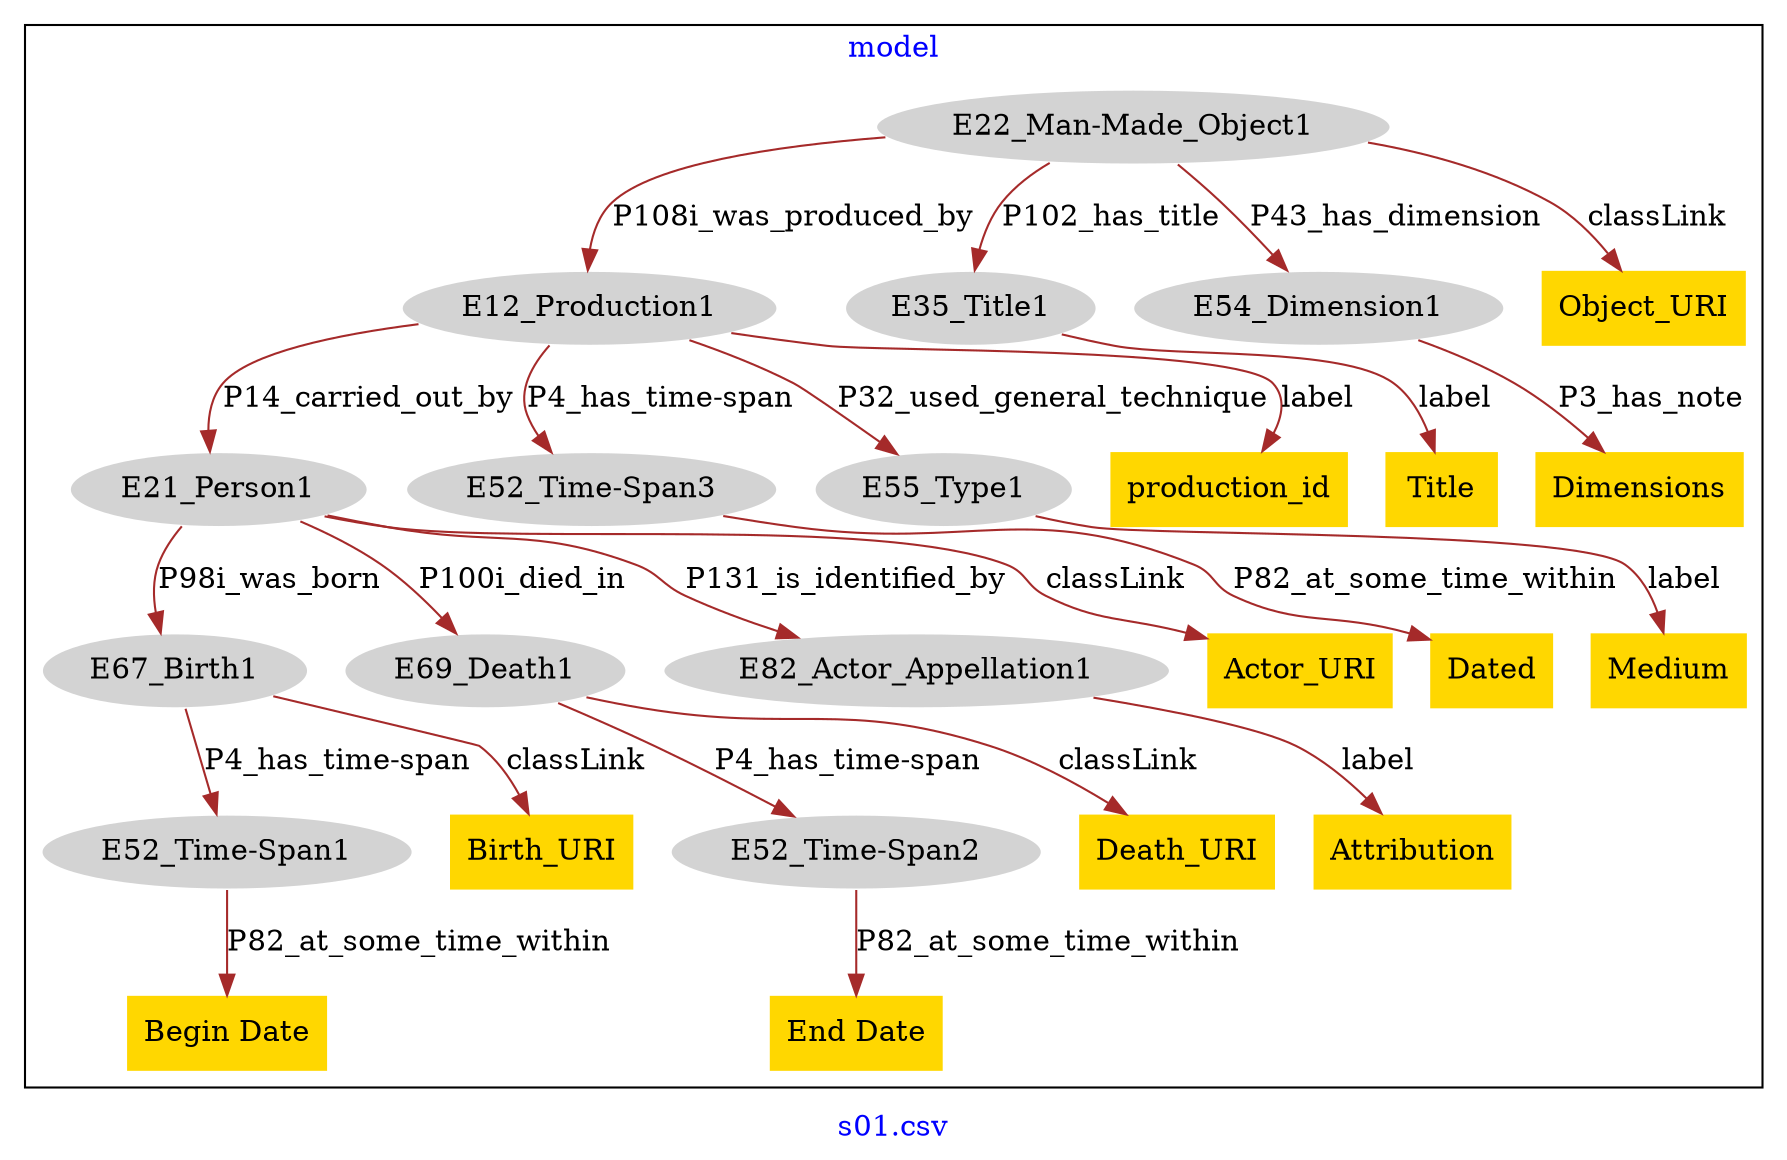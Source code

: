digraph n0 {
fontcolor="blue"
remincross="true"
label="s01.csv"
subgraph cluster {
label="model"
n2[style="filled",color="white",fillcolor="lightgray",label="E12_Production1"];
n3[style="filled",color="white",fillcolor="lightgray",label="E21_Person1"];
n4[style="filled",color="white",fillcolor="lightgray",label="E52_Time-Span3"];
n5[style="filled",color="white",fillcolor="lightgray",label="E55_Type1"];
n6[style="filled",color="white",fillcolor="lightgray",label="E67_Birth1"];
n7[style="filled",color="white",fillcolor="lightgray",label="E69_Death1"];
n8[style="filled",color="white",fillcolor="lightgray",label="E82_Actor_Appellation1"];
n9[style="filled",color="white",fillcolor="lightgray",label="E22_Man-Made_Object1"];
n10[style="filled",color="white",fillcolor="lightgray",label="E35_Title1"];
n11[style="filled",color="white",fillcolor="lightgray",label="E54_Dimension1"];
n12[style="filled",color="white",fillcolor="lightgray",label="E52_Time-Span1"];
n13[style="filled",color="white",fillcolor="lightgray",label="E52_Time-Span2"];
n14[shape="plaintext",style="filled",fillcolor="gold",label="Birth_URI"];
n15[shape="plaintext",style="filled",fillcolor="gold",label="Death_URI"];
n16[shape="plaintext",style="filled",fillcolor="gold",label="Object_URI"];
n17[shape="plaintext",style="filled",fillcolor="gold",label="production_id"];
n18[shape="plaintext",style="filled",fillcolor="gold",label="Dimensions"];
n19[shape="plaintext",style="filled",fillcolor="gold",label="Medium"];
n20[shape="plaintext",style="filled",fillcolor="gold",label="Dated"];
n21[shape="plaintext",style="filled",fillcolor="gold",label="Title"];
n22[shape="plaintext",style="filled",fillcolor="gold",label="End Date"];
n23[shape="plaintext",style="filled",fillcolor="gold",label="Actor_URI"];
n24[shape="plaintext",style="filled",fillcolor="gold",label="Begin Date"];
n25[shape="plaintext",style="filled",fillcolor="gold",label="Attribution"];
}
n2 -> n3[color="brown",fontcolor="black",label="P14_carried_out_by"]
n2 -> n4[color="brown",fontcolor="black",label="P4_has_time-span"]
n2 -> n5[color="brown",fontcolor="black",label="P32_used_general_technique"]
n3 -> n6[color="brown",fontcolor="black",label="P98i_was_born"]
n3 -> n7[color="brown",fontcolor="black",label="P100i_died_in"]
n3 -> n8[color="brown",fontcolor="black",label="P131_is_identified_by"]
n9 -> n2[color="brown",fontcolor="black",label="P108i_was_produced_by"]
n9 -> n10[color="brown",fontcolor="black",label="P102_has_title"]
n9 -> n11[color="brown",fontcolor="black",label="P43_has_dimension"]
n6 -> n12[color="brown",fontcolor="black",label="P4_has_time-span"]
n7 -> n13[color="brown",fontcolor="black",label="P4_has_time-span"]
n6 -> n14[color="brown",fontcolor="black",label="classLink"]
n7 -> n15[color="brown",fontcolor="black",label="classLink"]
n9 -> n16[color="brown",fontcolor="black",label="classLink"]
n2 -> n17[color="brown",fontcolor="black",label="label"]
n11 -> n18[color="brown",fontcolor="black",label="P3_has_note"]
n5 -> n19[color="brown",fontcolor="black",label="label"]
n4 -> n20[color="brown",fontcolor="black",label="P82_at_some_time_within"]
n10 -> n21[color="brown",fontcolor="black",label="label"]
n13 -> n22[color="brown",fontcolor="black",label="P82_at_some_time_within"]
n3 -> n23[color="brown",fontcolor="black",label="classLink"]
n12 -> n24[color="brown",fontcolor="black",label="P82_at_some_time_within"]
n8 -> n25[color="brown",fontcolor="black",label="label"]
}
